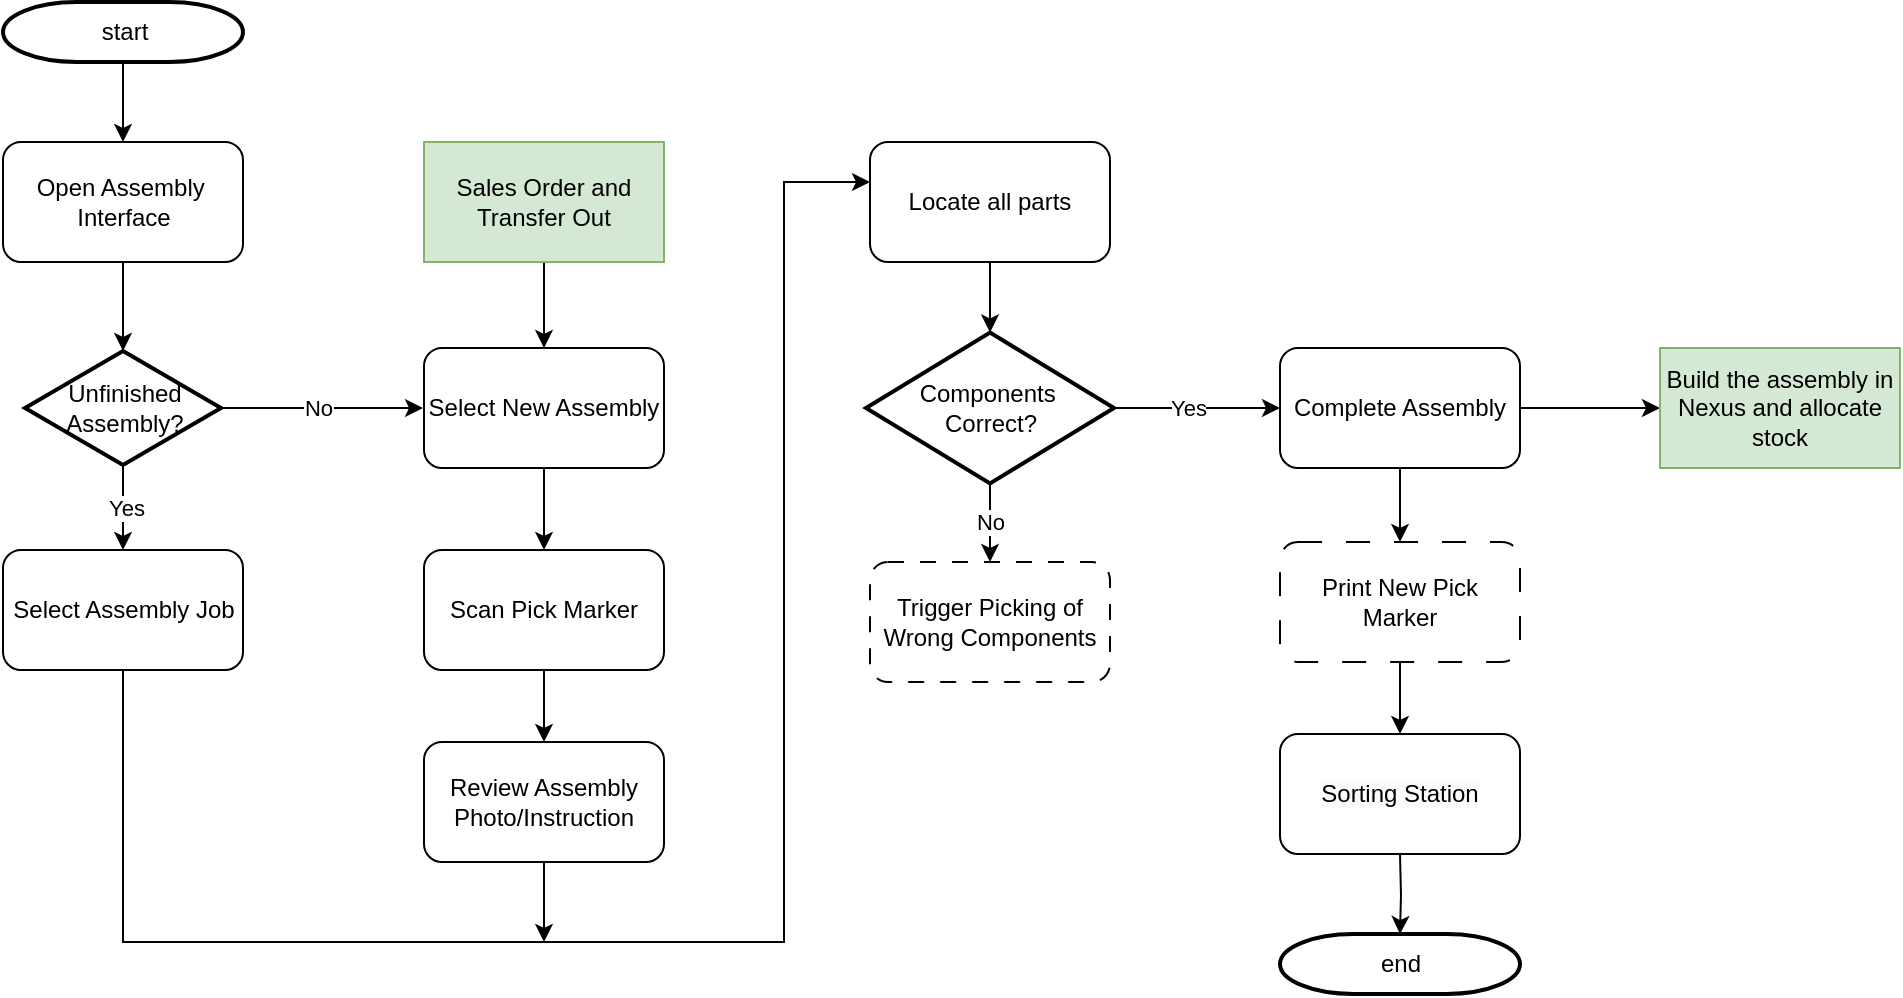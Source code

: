 <mxfile version="25.0.3">
  <diagram id="6a731a19-8d31-9384-78a2-239565b7b9f0" name="Page-1">
    <mxGraphModel dx="2074" dy="1132" grid="1" gridSize="10" guides="1" tooltips="1" connect="1" arrows="1" fold="1" page="1" pageScale="1" pageWidth="1169" pageHeight="827" background="none" math="0" shadow="0">
      <root>
        <mxCell id="0" />
        <mxCell id="1" parent="0" />
        <mxCell id="FllbzKFlJK6ehd7ZULbo-95" value="" style="edgeStyle=orthogonalEdgeStyle;rounded=0;orthogonalLoop=1;jettySize=auto;html=1;" parent="1" source="2" target="FllbzKFlJK6ehd7ZULbo-77" edge="1">
          <mxGeometry relative="1" as="geometry" />
        </mxCell>
        <mxCell id="2" value="start" style="shape=mxgraph.flowchart.terminator;strokeWidth=2;gradientColor=none;gradientDirection=north;fontStyle=0;html=1;" parent="1" vertex="1">
          <mxGeometry x="31.5" y="60" width="120" height="30" as="geometry" />
        </mxCell>
        <mxCell id="FllbzKFlJK6ehd7ZULbo-97" value="" style="edgeStyle=orthogonalEdgeStyle;rounded=0;orthogonalLoop=1;jettySize=auto;html=1;" parent="1" source="FllbzKFlJK6ehd7ZULbo-56" target="FllbzKFlJK6ehd7ZULbo-81" edge="1">
          <mxGeometry relative="1" as="geometry" />
        </mxCell>
        <mxCell id="FllbzKFlJK6ehd7ZULbo-119" value="Yes" style="edgeLabel;html=1;align=center;verticalAlign=middle;resizable=0;points=[];" parent="FllbzKFlJK6ehd7ZULbo-97" vertex="1" connectable="0">
          <mxGeometry x="-0.035" y="1" relative="1" as="geometry">
            <mxPoint y="1" as="offset" />
          </mxGeometry>
        </mxCell>
        <mxCell id="FllbzKFlJK6ehd7ZULbo-98" value="" style="edgeStyle=orthogonalEdgeStyle;rounded=0;orthogonalLoop=1;jettySize=auto;html=1;" parent="1" source="FllbzKFlJK6ehd7ZULbo-56" edge="1">
          <mxGeometry relative="1" as="geometry">
            <mxPoint x="241.5" y="263" as="targetPoint" />
          </mxGeometry>
        </mxCell>
        <mxCell id="FllbzKFlJK6ehd7ZULbo-118" value="No" style="edgeLabel;html=1;align=center;verticalAlign=middle;resizable=0;points=[];" parent="FllbzKFlJK6ehd7ZULbo-98" vertex="1" connectable="0">
          <mxGeometry x="-0.356" y="-2" relative="1" as="geometry">
            <mxPoint x="16" y="-2" as="offset" />
          </mxGeometry>
        </mxCell>
        <mxCell id="FllbzKFlJK6ehd7ZULbo-56" value="Unfinished&lt;div&gt;Assembly?&lt;/div&gt;" style="shape=mxgraph.flowchart.decision;strokeWidth=2;gradientColor=none;gradientDirection=north;fontStyle=0;html=1;" parent="1" vertex="1">
          <mxGeometry x="42.5" y="234.5" width="98" height="57" as="geometry" />
        </mxCell>
        <mxCell id="FllbzKFlJK6ehd7ZULbo-96" value="" style="edgeStyle=orthogonalEdgeStyle;rounded=0;orthogonalLoop=1;jettySize=auto;html=1;" parent="1" source="FllbzKFlJK6ehd7ZULbo-77" target="FllbzKFlJK6ehd7ZULbo-56" edge="1">
          <mxGeometry relative="1" as="geometry" />
        </mxCell>
        <mxCell id="FllbzKFlJK6ehd7ZULbo-77" value="&lt;span style=&quot;text-wrap-mode: nowrap;&quot;&gt;Open Assembly&amp;nbsp;&lt;/span&gt;&lt;div&gt;&lt;span style=&quot;text-wrap-mode: nowrap;&quot;&gt;Interface&lt;/span&gt;&lt;/div&gt;" style="rounded=1;whiteSpace=wrap;html=1;" parent="1" vertex="1">
          <mxGeometry x="31.5" y="130" width="120" height="60" as="geometry" />
        </mxCell>
        <mxCell id="FllbzKFlJK6ehd7ZULbo-106" style="edgeStyle=orthogonalEdgeStyle;rounded=0;orthogonalLoop=1;jettySize=auto;html=1;exitX=0.5;exitY=1;exitDx=0;exitDy=0;entryX=0;entryY=0.5;entryDx=0;entryDy=0;" parent="1" edge="1">
          <mxGeometry relative="1" as="geometry">
            <Array as="points">
              <mxPoint x="92" y="530" />
              <mxPoint x="422" y="530" />
              <mxPoint x="422" y="150" />
            </Array>
            <mxPoint x="465" y="150" as="targetPoint" />
            <mxPoint x="91.5" y="384" as="sourcePoint" />
          </mxGeometry>
        </mxCell>
        <mxCell id="FllbzKFlJK6ehd7ZULbo-81" value="&lt;span style=&quot;text-wrap-mode: nowrap;&quot;&gt;Select Assembly Job&lt;/span&gt;" style="rounded=1;whiteSpace=wrap;html=1;" parent="1" vertex="1">
          <mxGeometry x="31.5" y="334" width="120" height="60" as="geometry" />
        </mxCell>
        <mxCell id="3FSWND0N6_TuDMLNCHhA-4" value="" style="edgeStyle=orthogonalEdgeStyle;rounded=0;orthogonalLoop=1;jettySize=auto;html=1;" parent="1" source="3FSWND0N6_TuDMLNCHhA-2" target="3FSWND0N6_TuDMLNCHhA-3" edge="1">
          <mxGeometry relative="1" as="geometry" />
        </mxCell>
        <mxCell id="3FSWND0N6_TuDMLNCHhA-2" value="&lt;span style=&quot;text-wrap-mode: nowrap;&quot;&gt;Select New Assembly&lt;/span&gt;" style="rounded=1;whiteSpace=wrap;html=1;" parent="1" vertex="1">
          <mxGeometry x="242" y="233" width="120" height="60" as="geometry" />
        </mxCell>
        <mxCell id="3FSWND0N6_TuDMLNCHhA-6" value="" style="edgeStyle=orthogonalEdgeStyle;rounded=0;orthogonalLoop=1;jettySize=auto;html=1;" parent="1" source="3FSWND0N6_TuDMLNCHhA-3" target="3FSWND0N6_TuDMLNCHhA-5" edge="1">
          <mxGeometry relative="1" as="geometry" />
        </mxCell>
        <mxCell id="3FSWND0N6_TuDMLNCHhA-3" value="&lt;span style=&quot;text-wrap-mode: nowrap;&quot;&gt;Scan Pick Marker&lt;/span&gt;" style="rounded=1;whiteSpace=wrap;html=1;" parent="1" vertex="1">
          <mxGeometry x="242" y="334" width="120" height="60" as="geometry" />
        </mxCell>
        <mxCell id="3FSWND0N6_TuDMLNCHhA-7" style="edgeStyle=orthogonalEdgeStyle;rounded=0;orthogonalLoop=1;jettySize=auto;html=1;exitX=0.5;exitY=1;exitDx=0;exitDy=0;" parent="1" source="3FSWND0N6_TuDMLNCHhA-5" edge="1">
          <mxGeometry relative="1" as="geometry">
            <mxPoint x="302" y="530" as="targetPoint" />
          </mxGeometry>
        </mxCell>
        <mxCell id="3FSWND0N6_TuDMLNCHhA-5" value="Review Assembly&lt;div&gt;Photo/Instruction&lt;/div&gt;" style="rounded=1;whiteSpace=wrap;html=1;" parent="1" vertex="1">
          <mxGeometry x="242" y="430" width="120" height="60" as="geometry" />
        </mxCell>
        <mxCell id="3FSWND0N6_TuDMLNCHhA-49" value="" style="edgeStyle=orthogonalEdgeStyle;rounded=0;orthogonalLoop=1;jettySize=auto;html=1;entryX=0.5;entryY=0;entryDx=0;entryDy=0;" parent="1" source="3FSWND0N6_TuDMLNCHhA-44" target="77st5OGEvkiJ1o8_86Bu-5" edge="1">
          <mxGeometry relative="1" as="geometry">
            <mxPoint x="730" y="325.5" as="targetPoint" />
          </mxGeometry>
        </mxCell>
        <mxCell id="77st5OGEvkiJ1o8_86Bu-8" value="" style="edgeStyle=orthogonalEdgeStyle;rounded=0;orthogonalLoop=1;jettySize=auto;html=1;" edge="1" parent="1" source="3FSWND0N6_TuDMLNCHhA-44" target="77st5OGEvkiJ1o8_86Bu-7">
          <mxGeometry relative="1" as="geometry" />
        </mxCell>
        <mxCell id="3FSWND0N6_TuDMLNCHhA-44" value="Complete Assembly" style="rounded=1;whiteSpace=wrap;html=1;" parent="1" vertex="1">
          <mxGeometry x="670" y="233" width="120" height="60" as="geometry" />
        </mxCell>
        <mxCell id="xhCOY_ojmJU9_ownInAu-4" value="" style="edgeStyle=orthogonalEdgeStyle;rounded=0;orthogonalLoop=1;jettySize=auto;html=1;" parent="1" source="3FSWND0N6_TuDMLNCHhA-45" target="xhCOY_ojmJU9_ownInAu-3" edge="1">
          <mxGeometry relative="1" as="geometry" />
        </mxCell>
        <mxCell id="3FSWND0N6_TuDMLNCHhA-45" value="Locate all parts" style="rounded=1;whiteSpace=wrap;html=1;" parent="1" vertex="1">
          <mxGeometry x="465" y="130" width="120" height="60" as="geometry" />
        </mxCell>
        <mxCell id="tU1RTp7UTsGop1RhKcKW-3" value="" style="edgeStyle=orthogonalEdgeStyle;rounded=0;orthogonalLoop=1;jettySize=auto;html=1;" parent="1" source="tU1RTp7UTsGop1RhKcKW-2" target="3FSWND0N6_TuDMLNCHhA-2" edge="1">
          <mxGeometry relative="1" as="geometry" />
        </mxCell>
        <mxCell id="tU1RTp7UTsGop1RhKcKW-2" value="Sales Order and Transfer Out" style="rounded=0;whiteSpace=wrap;html=1;fillColor=#d5e8d4;strokeColor=#82b366;" parent="1" vertex="1">
          <mxGeometry x="242" y="130" width="120" height="60" as="geometry" />
        </mxCell>
        <mxCell id="xhCOY_ojmJU9_ownInAu-5" value="" style="edgeStyle=orthogonalEdgeStyle;rounded=0;orthogonalLoop=1;jettySize=auto;html=1;" parent="1" source="xhCOY_ojmJU9_ownInAu-3" target="3FSWND0N6_TuDMLNCHhA-44" edge="1">
          <mxGeometry relative="1" as="geometry" />
        </mxCell>
        <mxCell id="xhCOY_ojmJU9_ownInAu-6" value="Yes" style="edgeLabel;html=1;align=center;verticalAlign=middle;resizable=0;points=[];" parent="xhCOY_ojmJU9_ownInAu-5" vertex="1" connectable="0">
          <mxGeometry x="-0.11" relative="1" as="geometry">
            <mxPoint as="offset" />
          </mxGeometry>
        </mxCell>
        <mxCell id="xhCOY_ojmJU9_ownInAu-8" value="No" style="edgeStyle=orthogonalEdgeStyle;rounded=0;orthogonalLoop=1;jettySize=auto;html=1;" parent="1" source="xhCOY_ojmJU9_ownInAu-3" target="xhCOY_ojmJU9_ownInAu-7" edge="1">
          <mxGeometry relative="1" as="geometry" />
        </mxCell>
        <mxCell id="xhCOY_ojmJU9_ownInAu-3" value="Components&amp;nbsp;&lt;div&gt;Correct?&lt;/div&gt;" style="shape=mxgraph.flowchart.decision;strokeWidth=2;gradientColor=none;gradientDirection=north;fontStyle=0;html=1;" parent="1" vertex="1">
          <mxGeometry x="463" y="225.25" width="124" height="75.5" as="geometry" />
        </mxCell>
        <mxCell id="xhCOY_ojmJU9_ownInAu-7" value="Trigger Picking of Wrong Components" style="rounded=1;whiteSpace=wrap;html=1;dashed=1;dashPattern=8 8;" parent="1" vertex="1">
          <mxGeometry x="465" y="340" width="120" height="60" as="geometry" />
        </mxCell>
        <mxCell id="77st5OGEvkiJ1o8_86Bu-2" value="end" style="shape=mxgraph.flowchart.terminator;strokeWidth=2;gradientColor=none;gradientDirection=north;fontStyle=0;html=1;" vertex="1" parent="1">
          <mxGeometry x="670" y="526" width="120" height="30" as="geometry" />
        </mxCell>
        <mxCell id="77st5OGEvkiJ1o8_86Bu-3" value="" style="edgeStyle=orthogonalEdgeStyle;rounded=0;orthogonalLoop=1;jettySize=auto;html=1;" edge="1" parent="1">
          <mxGeometry relative="1" as="geometry">
            <mxPoint x="730" y="486" as="sourcePoint" />
            <mxPoint x="730" y="526" as="targetPoint" />
          </mxGeometry>
        </mxCell>
        <mxCell id="77st5OGEvkiJ1o8_86Bu-4" value="" style="edgeStyle=orthogonalEdgeStyle;rounded=0;orthogonalLoop=1;jettySize=auto;html=1;" edge="1" parent="1" source="77st5OGEvkiJ1o8_86Bu-5">
          <mxGeometry relative="1" as="geometry">
            <mxPoint x="730" y="426" as="targetPoint" />
          </mxGeometry>
        </mxCell>
        <mxCell id="77st5OGEvkiJ1o8_86Bu-5" value="Print New Pick Marker" style="rounded=1;whiteSpace=wrap;html=1;dashed=1;dashPattern=12 12;" vertex="1" parent="1">
          <mxGeometry x="670" y="330" width="120" height="60" as="geometry" />
        </mxCell>
        <mxCell id="77st5OGEvkiJ1o8_86Bu-6" value="&lt;span style=&quot;color: rgb(0, 0, 0); font-family: Helvetica; font-size: 12px; font-style: normal; font-variant-ligatures: normal; font-variant-caps: normal; font-weight: 400; letter-spacing: normal; orphans: 2; text-align: center; text-indent: 0px; text-transform: none; widows: 2; word-spacing: 0px; -webkit-text-stroke-width: 0px; white-space: normal; background-color: rgb(251, 251, 251); text-decoration-thickness: initial; text-decoration-style: initial; text-decoration-color: initial; display: inline !important; float: none;&quot;&gt;Sorting Station&lt;/span&gt;" style="rounded=1;whiteSpace=wrap;html=1;" vertex="1" parent="1">
          <mxGeometry x="670" y="426" width="120" height="60" as="geometry" />
        </mxCell>
        <mxCell id="77st5OGEvkiJ1o8_86Bu-7" value="Build the assembly in Nexus and allocate stock" style="rounded=0;whiteSpace=wrap;html=1;fillColor=#d5e8d4;strokeColor=#82b366;" vertex="1" parent="1">
          <mxGeometry x="860" y="233" width="120" height="60" as="geometry" />
        </mxCell>
      </root>
    </mxGraphModel>
  </diagram>
</mxfile>
